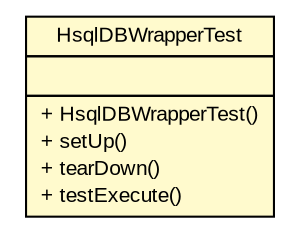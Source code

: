 #!/usr/local/bin/dot
#
# Class diagram 
# Generated by UMLGraph version R5_6 (http://www.umlgraph.org/)
#

digraph G {
	edge [fontname="arial",fontsize=10,labelfontname="arial",labelfontsize=10];
	node [fontname="arial",fontsize=10,shape=plaintext];
	nodesep=0.25;
	ranksep=0.5;
	// com.github.mkolisnyk.aerial.util.HsqlDBWrapperTest
	c809 [label=<<table title="com.github.mkolisnyk.aerial.util.HsqlDBWrapperTest" border="0" cellborder="1" cellspacing="0" cellpadding="2" port="p" bgcolor="lemonChiffon" href="./HsqlDBWrapperTest.html">
		<tr><td><table border="0" cellspacing="0" cellpadding="1">
<tr><td align="center" balign="center"> HsqlDBWrapperTest </td></tr>
		</table></td></tr>
		<tr><td><table border="0" cellspacing="0" cellpadding="1">
<tr><td align="left" balign="left">  </td></tr>
		</table></td></tr>
		<tr><td><table border="0" cellspacing="0" cellpadding="1">
<tr><td align="left" balign="left"> + HsqlDBWrapperTest() </td></tr>
<tr><td align="left" balign="left"> + setUp() </td></tr>
<tr><td align="left" balign="left"> + tearDown() </td></tr>
<tr><td align="left" balign="left"> + testExecute() </td></tr>
		</table></td></tr>
		</table>>, URL="./HsqlDBWrapperTest.html", fontname="arial", fontcolor="black", fontsize=10.0];
}

